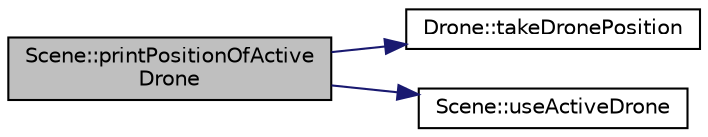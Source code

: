 digraph "Scene::printPositionOfActiveDrone"
{
 // LATEX_PDF_SIZE
  edge [fontname="Helvetica",fontsize="10",labelfontname="Helvetica",labelfontsize="10"];
  node [fontname="Helvetica",fontsize="10",shape=record];
  rankdir="LR";
  Node1 [label="Scene::printPositionOfActive\lDrone",height=0.2,width=0.4,color="black", fillcolor="grey75", style="filled", fontcolor="black",tooltip="Funkcja wypisuje na stdout położenie aktywnego drona."];
  Node1 -> Node2 [color="midnightblue",fontsize="10",style="solid",fontname="Helvetica"];
  Node2 [label="Drone::takeDronePosition",height=0.2,width=0.4,color="black", fillcolor="white", style="filled",URL="$class_drone.html#a37a3e693aed550ee5265d4ade78415ab",tooltip=" "];
  Node1 -> Node3 [color="midnightblue",fontsize="10",style="solid",fontname="Helvetica"];
  Node3 [label="Scene::useActiveDrone",height=0.2,width=0.4,color="black", fillcolor="white", style="filled",URL="$class_scene.html#a7ca4eef2d276f14861c963465a1bbde9",tooltip="Funkcja używa aktywnego drona."];
}
